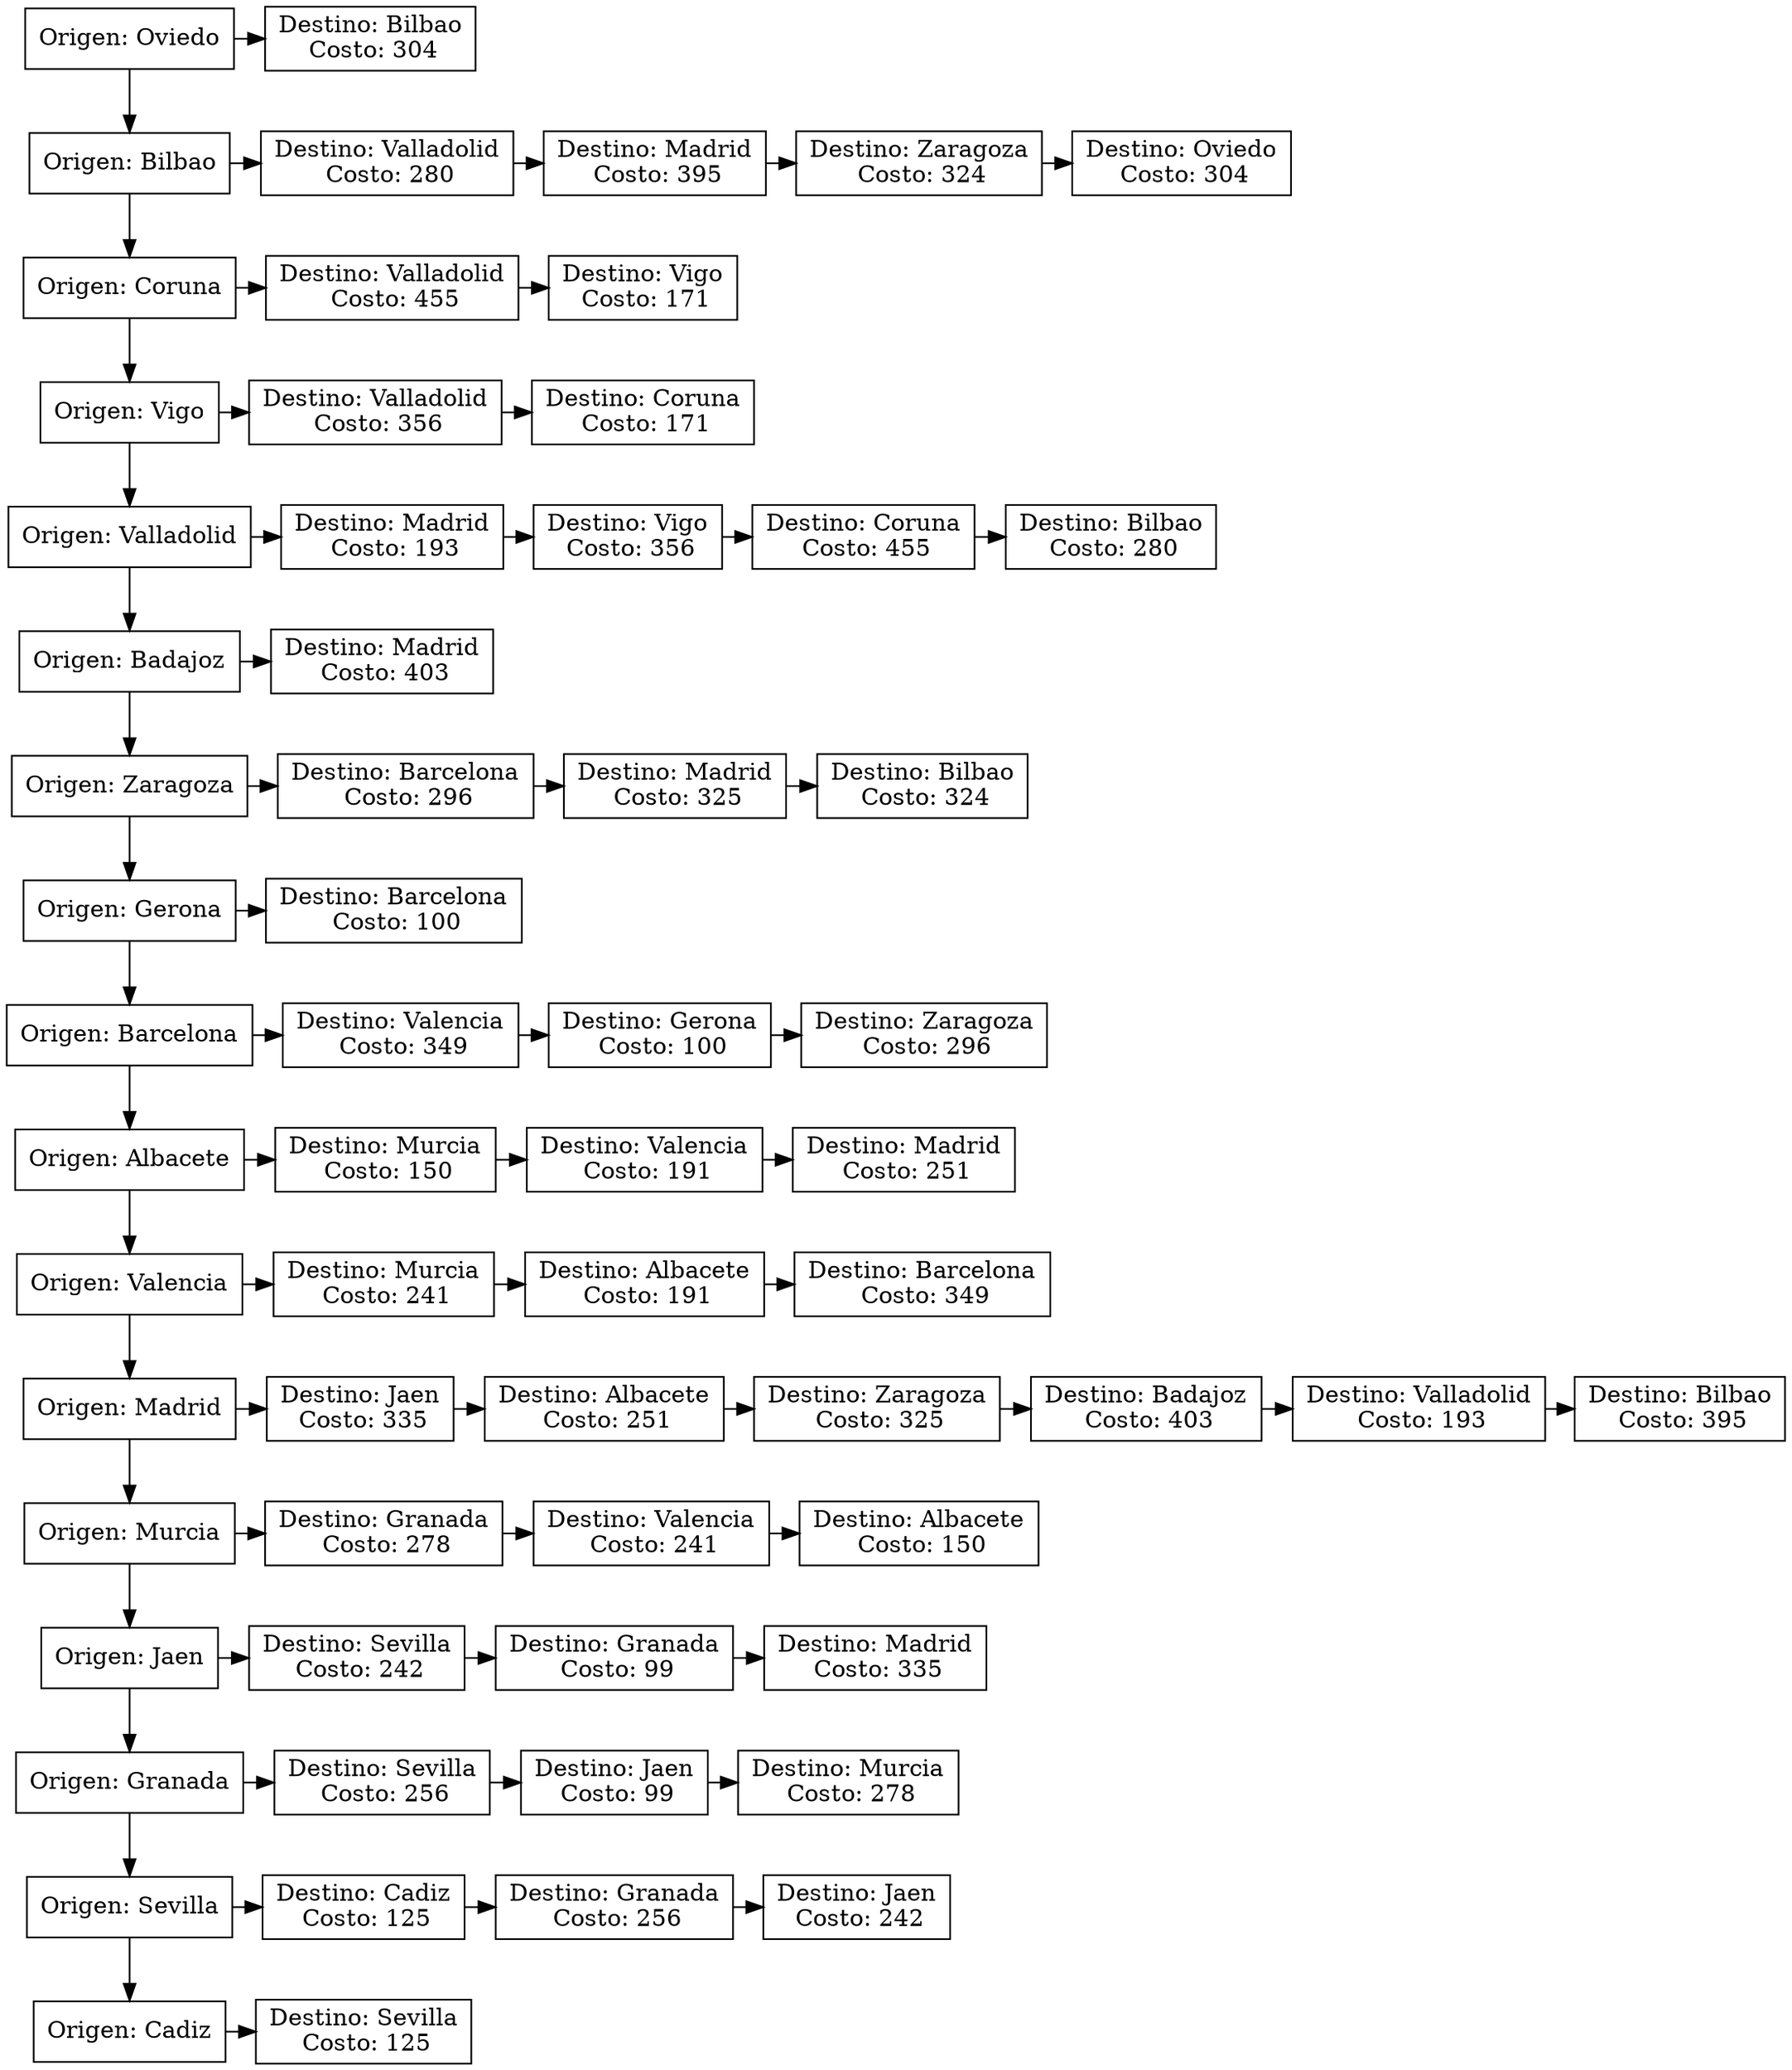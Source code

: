 digraph ListaAdyacencia{
 node[shape = box] 
0 [ label = "Origen: Oviedo" ]
-1 [ label = "Destino: Bilbao
 Costo: 304" ]
0 -> -1
{rank = same; 0; -1; }
0 -> 1
1 [ label = "Origen: Bilbao" ]
-2 [ label = "Destino: Valladolid
 Costo: 280" ]
1 -> -2
-3 [ label = "Destino: Madrid
 Costo: 395" ]
-2 -> -3
-4 [ label = "Destino: Zaragoza
 Costo: 324" ]
-3 -> -4
-5 [ label = "Destino: Oviedo
 Costo: 304" ]
-4 -> -5
{rank = same; 1; -2; -3; -4; -5; }
1 -> 2
2 [ label = "Origen: Coruna" ]
-6 [ label = "Destino: Valladolid
 Costo: 455" ]
2 -> -6
-7 [ label = "Destino: Vigo
 Costo: 171" ]
-6 -> -7
{rank = same; 2; -6; -7; }
2 -> 3
3 [ label = "Origen: Vigo" ]
-8 [ label = "Destino: Valladolid
 Costo: 356" ]
3 -> -8
-9 [ label = "Destino: Coruna
 Costo: 171" ]
-8 -> -9
{rank = same; 3; -8; -9; }
3 -> 4
4 [ label = "Origen: Valladolid" ]
-10 [ label = "Destino: Madrid
 Costo: 193" ]
4 -> -10
-11 [ label = "Destino: Vigo
 Costo: 356" ]
-10 -> -11
-12 [ label = "Destino: Coruna
 Costo: 455" ]
-11 -> -12
-13 [ label = "Destino: Bilbao
 Costo: 280" ]
-12 -> -13
{rank = same; 4; -10; -11; -12; -13; }
4 -> 5
5 [ label = "Origen: Badajoz" ]
-14 [ label = "Destino: Madrid
 Costo: 403" ]
5 -> -14
{rank = same; 5; -14; }
5 -> 6
6 [ label = "Origen: Zaragoza" ]
-15 [ label = "Destino: Barcelona
 Costo: 296" ]
6 -> -15
-16 [ label = "Destino: Madrid
 Costo: 325" ]
-15 -> -16
-17 [ label = "Destino: Bilbao
 Costo: 324" ]
-16 -> -17
{rank = same; 6; -15; -16; -17; }
6 -> 7
7 [ label = "Origen: Gerona" ]
-18 [ label = "Destino: Barcelona
 Costo: 100" ]
7 -> -18
{rank = same; 7; -18; }
7 -> 8
8 [ label = "Origen: Barcelona" ]
-19 [ label = "Destino: Valencia
 Costo: 349" ]
8 -> -19
-20 [ label = "Destino: Gerona
 Costo: 100" ]
-19 -> -20
-21 [ label = "Destino: Zaragoza
 Costo: 296" ]
-20 -> -21
{rank = same; 8; -19; -20; -21; }
8 -> 9
9 [ label = "Origen: Albacete" ]
-22 [ label = "Destino: Murcia
 Costo: 150" ]
9 -> -22
-23 [ label = "Destino: Valencia
 Costo: 191" ]
-22 -> -23
-24 [ label = "Destino: Madrid
 Costo: 251" ]
-23 -> -24
{rank = same; 9; -22; -23; -24; }
9 -> 10
10 [ label = "Origen: Valencia" ]
-25 [ label = "Destino: Murcia
 Costo: 241" ]
10 -> -25
-26 [ label = "Destino: Albacete
 Costo: 191" ]
-25 -> -26
-27 [ label = "Destino: Barcelona
 Costo: 349" ]
-26 -> -27
{rank = same; 10; -25; -26; -27; }
10 -> 11
11 [ label = "Origen: Madrid" ]
-28 [ label = "Destino: Jaen
 Costo: 335" ]
11 -> -28
-29 [ label = "Destino: Albacete
 Costo: 251" ]
-28 -> -29
-30 [ label = "Destino: Zaragoza
 Costo: 325" ]
-29 -> -30
-31 [ label = "Destino: Badajoz
 Costo: 403" ]
-30 -> -31
-32 [ label = "Destino: Valladolid
 Costo: 193" ]
-31 -> -32
-33 [ label = "Destino: Bilbao
 Costo: 395" ]
-32 -> -33
{rank = same; 11; -28; -29; -30; -31; -32; -33; }
11 -> 12
12 [ label = "Origen: Murcia" ]
-34 [ label = "Destino: Granada
 Costo: 278" ]
12 -> -34
-35 [ label = "Destino: Valencia
 Costo: 241" ]
-34 -> -35
-36 [ label = "Destino: Albacete
 Costo: 150" ]
-35 -> -36
{rank = same; 12; -34; -35; -36; }
12 -> 13
13 [ label = "Origen: Jaen" ]
-37 [ label = "Destino: Sevilla
 Costo: 242" ]
13 -> -37
-38 [ label = "Destino: Granada
 Costo: 99" ]
-37 -> -38
-39 [ label = "Destino: Madrid
 Costo: 335" ]
-38 -> -39
{rank = same; 13; -37; -38; -39; }
13 -> 14
14 [ label = "Origen: Granada" ]
-40 [ label = "Destino: Sevilla
 Costo: 256" ]
14 -> -40
-41 [ label = "Destino: Jaen
 Costo: 99" ]
-40 -> -41
-42 [ label = "Destino: Murcia
 Costo: 278" ]
-41 -> -42
{rank = same; 14; -40; -41; -42; }
14 -> 15
15 [ label = "Origen: Sevilla" ]
-43 [ label = "Destino: Cadiz
 Costo: 125" ]
15 -> -43
-44 [ label = "Destino: Granada
 Costo: 256" ]
-43 -> -44
-45 [ label = "Destino: Jaen
 Costo: 242" ]
-44 -> -45
{rank = same; 15; -43; -44; -45; }
15 -> 16
16 [ label = "Origen: Cadiz" ]
-46 [ label = "Destino: Sevilla
 Costo: 125" ]
16 -> -46
{rank = same; 16; -46; }
}